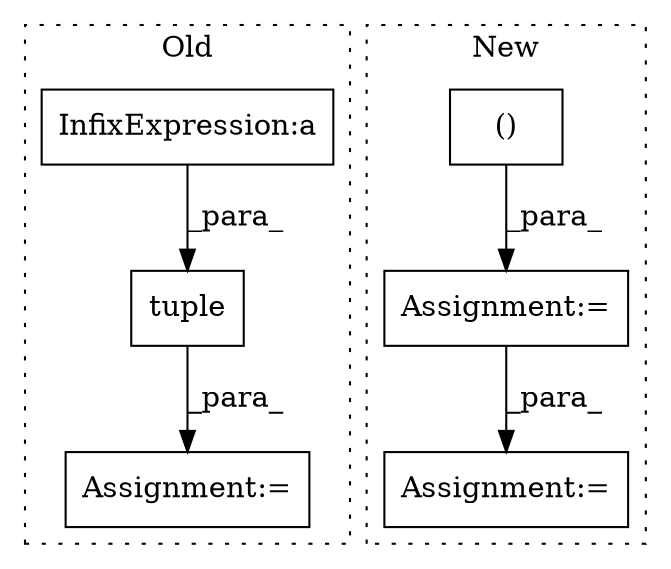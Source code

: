 digraph G {
subgraph cluster0 {
1 [label="tuple" a="32" s="987,995" l="6,1" shape="box"];
3 [label="Assignment:=" a="7" s="986" l="1" shape="box"];
5 [label="InfixExpression:a" a="27" s="932" l="3" shape="box"];
label = "Old";
style="dotted";
}
subgraph cluster1 {
2 [label="()" a="106" s="844" l="34" shape="box"];
4 [label="Assignment:=" a="7" s="999" l="1" shape="box"];
6 [label="Assignment:=" a="7" s="1129" l="1" shape="box"];
label = "New";
style="dotted";
}
1 -> 3 [label="_para_"];
2 -> 4 [label="_para_"];
4 -> 6 [label="_para_"];
5 -> 1 [label="_para_"];
}